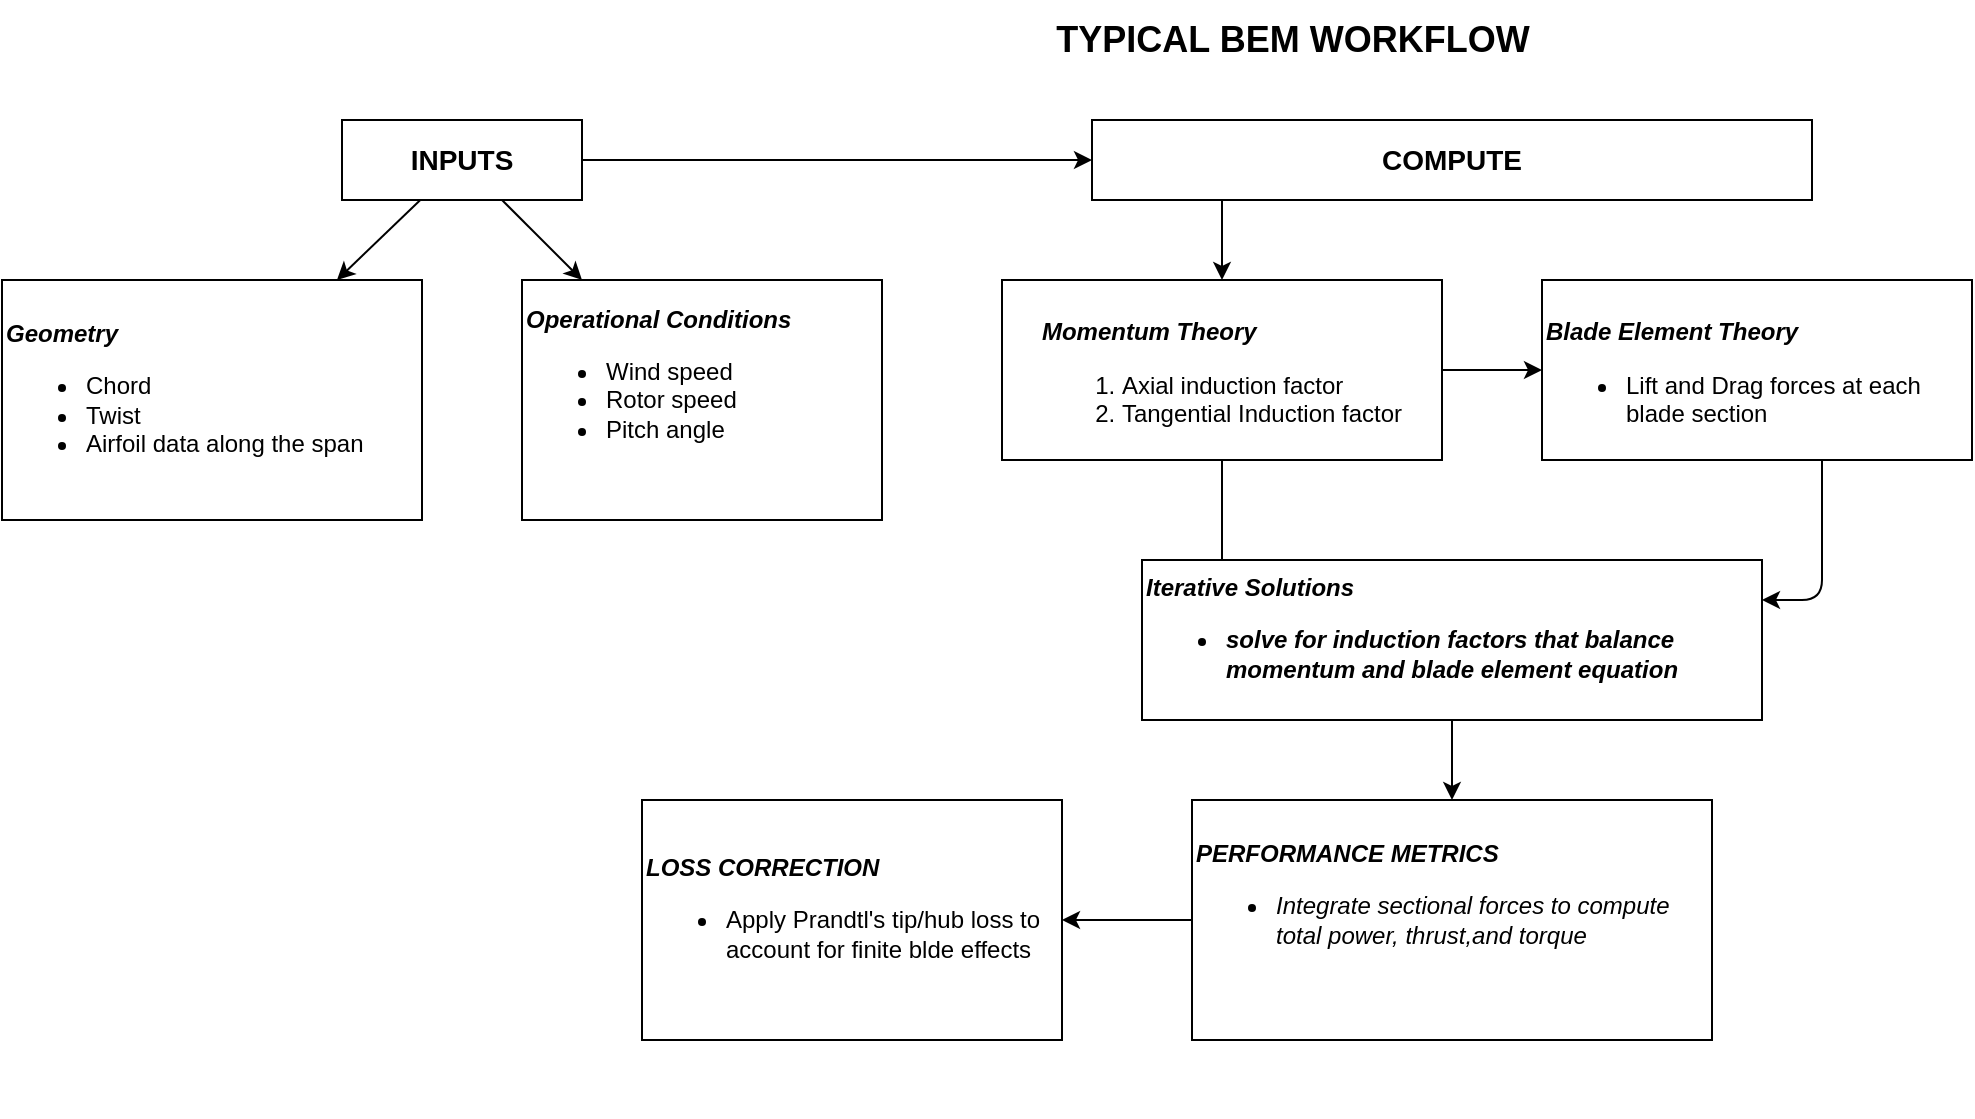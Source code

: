 <mxfile>
    <diagram id="puypHFc9u5uchjg3vgLu" name="Page-1">
        <mxGraphModel dx="2347" dy="2198" grid="1" gridSize="10" guides="1" tooltips="1" connect="1" arrows="1" fold="1" page="1" pageScale="1" pageWidth="850" pageHeight="1100" math="0" shadow="0">
            <root>
                <mxCell id="0"/>
                <mxCell id="1" parent="0"/>
                <mxCell id="6" value="" style="edgeStyle=none;html=1;" parent="1" source="2" target="5" edge="1">
                    <mxGeometry relative="1" as="geometry"/>
                </mxCell>
                <mxCell id="22" value="" style="edgeStyle=none;html=1;" parent="1" source="2" target="21" edge="1">
                    <mxGeometry relative="1" as="geometry"/>
                </mxCell>
                <mxCell id="54" value="" style="edgeStyle=none;html=1;" parent="1" source="2" target="51" edge="1">
                    <mxGeometry relative="1" as="geometry"/>
                </mxCell>
                <mxCell id="2" value="&lt;b&gt;&lt;font style=&quot;font-size: 14px;&quot;&gt;INPUTS&lt;/font&gt;&lt;/b&gt;" style="whiteSpace=wrap;html=1;" parent="1" vertex="1">
                    <mxGeometry x="-70" y="30" width="120" height="40" as="geometry"/>
                </mxCell>
                <mxCell id="5" value="&lt;div&gt;&lt;b&gt;&lt;i&gt;Geometry&lt;/i&gt;&lt;/b&gt;&lt;/div&gt;&lt;ul&gt;&lt;li&gt;&lt;span style=&quot;background-color: transparent;&quot;&gt;Chord&lt;/span&gt;&lt;/li&gt;&lt;li&gt;Twist&lt;/li&gt;&lt;li&gt;Airfoil data along the span&lt;/li&gt;&lt;/ul&gt;" style="whiteSpace=wrap;html=1;align=left;" parent="1" vertex="1">
                    <mxGeometry x="-240" y="110" width="210" height="120" as="geometry"/>
                </mxCell>
                <mxCell id="34" style="edgeStyle=none;html=1;exitX=1;exitY=0.5;exitDx=0;exitDy=0;" parent="1" source="21" edge="1">
                    <mxGeometry relative="1" as="geometry">
                        <mxPoint x="490" y="60" as="targetPoint"/>
                    </mxGeometry>
                </mxCell>
                <mxCell id="21" value="&lt;b&gt;&lt;font style=&quot;font-size: 14px;&quot;&gt;COMPUTE&lt;/font&gt;&lt;/b&gt;" style="whiteSpace=wrap;html=1;" parent="1" vertex="1">
                    <mxGeometry x="305" y="30" width="360" height="40" as="geometry"/>
                </mxCell>
                <mxCell id="57" value="" style="edgeStyle=none;html=1;" edge="1" parent="1" target="23">
                    <mxGeometry relative="1" as="geometry">
                        <mxPoint x="370" y="70" as="sourcePoint"/>
                    </mxGeometry>
                </mxCell>
                <mxCell id="58" value="" style="edgeStyle=none;html=1;entryX=0.129;entryY=0.125;entryDx=0;entryDy=0;entryPerimeter=0;" edge="1" parent="1" source="23" target="41">
                    <mxGeometry relative="1" as="geometry"/>
                </mxCell>
                <mxCell id="23" value="&lt;div&gt;&lt;br&gt;&lt;/div&gt;&lt;div style=&quot;text-align: left;&quot;&gt;&lt;i&gt;&lt;b&gt;Momentum Theory&lt;/b&gt;&lt;/i&gt;&lt;/div&gt;&lt;div&gt;&lt;div&gt;&lt;ol&gt;&lt;li style=&quot;text-align: left;&quot;&gt;Axial induction factor&lt;/li&gt;&lt;li&gt;Tangential Induction factor&lt;/li&gt;&lt;/ol&gt;&lt;/div&gt;&lt;/div&gt;" style="whiteSpace=wrap;html=1;align=center;rotation=0;" parent="1" vertex="1">
                    <mxGeometry x="260" y="110" width="220" height="90" as="geometry"/>
                </mxCell>
                <mxCell id="43" value="" style="edgeStyle=none;html=1;entryX=1;entryY=0.25;entryDx=0;entryDy=0;" parent="1" target="41" edge="1">
                    <mxGeometry relative="1" as="geometry">
                        <mxPoint x="670" y="200" as="sourcePoint"/>
                        <mxPoint x="676" y="282.439" as="targetPoint"/>
                        <Array as="points">
                            <mxPoint x="670" y="270"/>
                        </Array>
                    </mxGeometry>
                </mxCell>
                <mxCell id="59" value="" style="edgeStyle=none;html=1;" edge="1" parent="1" source="23" target="35">
                    <mxGeometry relative="1" as="geometry"/>
                </mxCell>
                <mxCell id="35" value="&lt;div&gt;&lt;br&gt;&lt;/div&gt;&lt;i&gt;&lt;b&gt;Blade Element Theory&lt;/b&gt;&lt;/i&gt;&lt;br&gt;&lt;div&gt;&lt;div&gt;&lt;ul&gt;&lt;li&gt;Lift and Drag forces at each blade section&lt;/li&gt;&lt;/ul&gt;&lt;/div&gt;&lt;/div&gt;" style="whiteSpace=wrap;html=1;align=left;" parent="1" vertex="1">
                    <mxGeometry x="530" y="110" width="215" height="90" as="geometry"/>
                </mxCell>
                <mxCell id="55" value="" style="edgeStyle=none;html=1;" parent="1" source="41" target="47" edge="1">
                    <mxGeometry relative="1" as="geometry"/>
                </mxCell>
                <mxCell id="41" value="&lt;i&gt;&lt;b&gt;Iterative Solutions&lt;/b&gt;&lt;/i&gt;&lt;div&gt;&lt;ul&gt;&lt;li&gt;&lt;b&gt;&lt;i&gt;solve for induction factors that balance momentum and blade element equation&lt;/i&gt;&lt;/b&gt;&lt;/li&gt;&lt;/ul&gt;&lt;/div&gt;" style="whiteSpace=wrap;html=1;align=left;" parent="1" vertex="1">
                    <mxGeometry x="330" y="250" width="310" height="80" as="geometry"/>
                </mxCell>
                <mxCell id="56" value="" style="edgeStyle=none;html=1;" parent="1" source="47" target="46" edge="1">
                    <mxGeometry relative="1" as="geometry"/>
                </mxCell>
                <mxCell id="46" value="&lt;i&gt;&lt;b&gt;LOSS CORRECTION&lt;/b&gt;&lt;/i&gt;&lt;div&gt;&lt;div&gt;&lt;ul&gt;&lt;li&gt;Apply Prandtl&#39;s tip/hub loss to account for finite blde effects&lt;/li&gt;&lt;/ul&gt;&lt;/div&gt;&lt;/div&gt;" style="whiteSpace=wrap;html=1;align=left;" parent="1" vertex="1">
                    <mxGeometry x="80" y="370" width="210" height="120" as="geometry"/>
                </mxCell>
                <mxCell id="47" value="&lt;div style=&quot;&quot;&gt;&lt;span style=&quot;background-color: transparent;&quot;&gt;&lt;br&gt;&lt;/span&gt;&lt;/div&gt;&lt;div style=&quot;&quot;&gt;&lt;br&gt;&lt;/div&gt;&lt;div style=&quot;&quot;&gt;&lt;br&gt;&lt;/div&gt;&lt;div style=&quot;&quot;&gt;&lt;br&gt;&lt;/div&gt;&lt;div style=&quot;&quot;&gt;&lt;b&gt;&lt;i&gt;PERFORMANCE METRICS&lt;/i&gt;&lt;/b&gt;&lt;/div&gt;&lt;div style=&quot;&quot;&gt;&lt;ul&gt;&lt;li&gt;&lt;i style=&quot;background-color: transparent;&quot;&gt;Integrate sectional forces to compute&amp;nbsp; total power, thrust,and torque&lt;/i&gt;&lt;/li&gt;&lt;/ul&gt;&lt;/div&gt;&lt;div style=&quot;&quot;&gt;&lt;span style=&quot;background-color: transparent;&quot;&gt;&lt;br&gt;&lt;/span&gt;&lt;/div&gt;&lt;div style=&quot;&quot;&gt;&lt;span style=&quot;background-color: transparent;&quot;&gt;&lt;br&gt;&lt;/span&gt;&lt;/div&gt;&lt;div style=&quot;&quot;&gt;&lt;span style=&quot;background-color: transparent;&quot;&gt;&lt;br&gt;&lt;/span&gt;&lt;/div&gt;&lt;div style=&quot;&quot;&gt;&lt;span style=&quot;background-color: transparent;&quot;&gt;&lt;br&gt;&lt;/span&gt;&lt;/div&gt;&lt;div style=&quot;&quot;&gt;&lt;span style=&quot;background-color: transparent;&quot;&gt;&lt;br&gt;&lt;/span&gt;&lt;/div&gt;" style="whiteSpace=wrap;html=1;align=left;" parent="1" vertex="1">
                    <mxGeometry x="355" y="370" width="260" height="120" as="geometry"/>
                </mxCell>
                <mxCell id="49" value="&lt;b&gt;&lt;font style=&quot;font-size: 18px;&quot;&gt;TYPICAL BEM WORKFLOW&lt;/font&gt;&lt;/b&gt;" style="text;html=1;align=center;verticalAlign=middle;resizable=0;points=[];autosize=1;strokeColor=none;fillColor=none;" parent="1" vertex="1">
                    <mxGeometry x="275" y="-30" width="260" height="40" as="geometry"/>
                </mxCell>
                <mxCell id="51" value="&lt;span style=&quot;background-color: transparent;&quot;&gt;&lt;b&gt;&lt;i&gt;Operational Conditions&lt;/i&gt;&lt;/b&gt;&lt;/span&gt;&lt;div&gt;&lt;div&gt;&lt;ul&gt;&lt;li&gt;&lt;span style=&quot;background-color: transparent;&quot;&gt;Wind speed&lt;/span&gt;&lt;/li&gt;&lt;li&gt;&lt;span style=&quot;background-color: transparent;&quot;&gt;Rotor speed&lt;/span&gt;&lt;/li&gt;&lt;li&gt;&lt;span style=&quot;background-color: transparent;&quot;&gt;Pitch angle&lt;/span&gt;&lt;/li&gt;&lt;/ul&gt;&lt;/div&gt;&lt;div&gt;&lt;span style=&quot;background-color: transparent;&quot;&gt;&lt;br&gt;&lt;/span&gt;&lt;/div&gt;&lt;/div&gt;" style="whiteSpace=wrap;html=1;align=left;" parent="1" vertex="1">
                    <mxGeometry x="20" y="110" width="180" height="120" as="geometry"/>
                </mxCell>
            </root>
        </mxGraphModel>
    </diagram>
</mxfile>